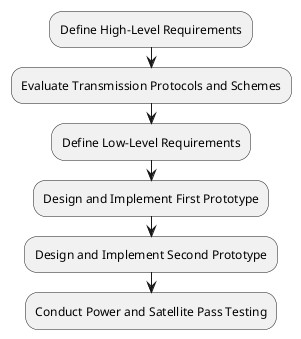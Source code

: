 @startuml
:Define High-Level Requirements;
:Evaluate Transmission Protocols and Schemes;
:Define Low-Level Requirements;
:Design and Implement First Prototype;
:Design and Implement Second Prototype;
:Conduct Power and Satellite Pass Testing;
@enduml
